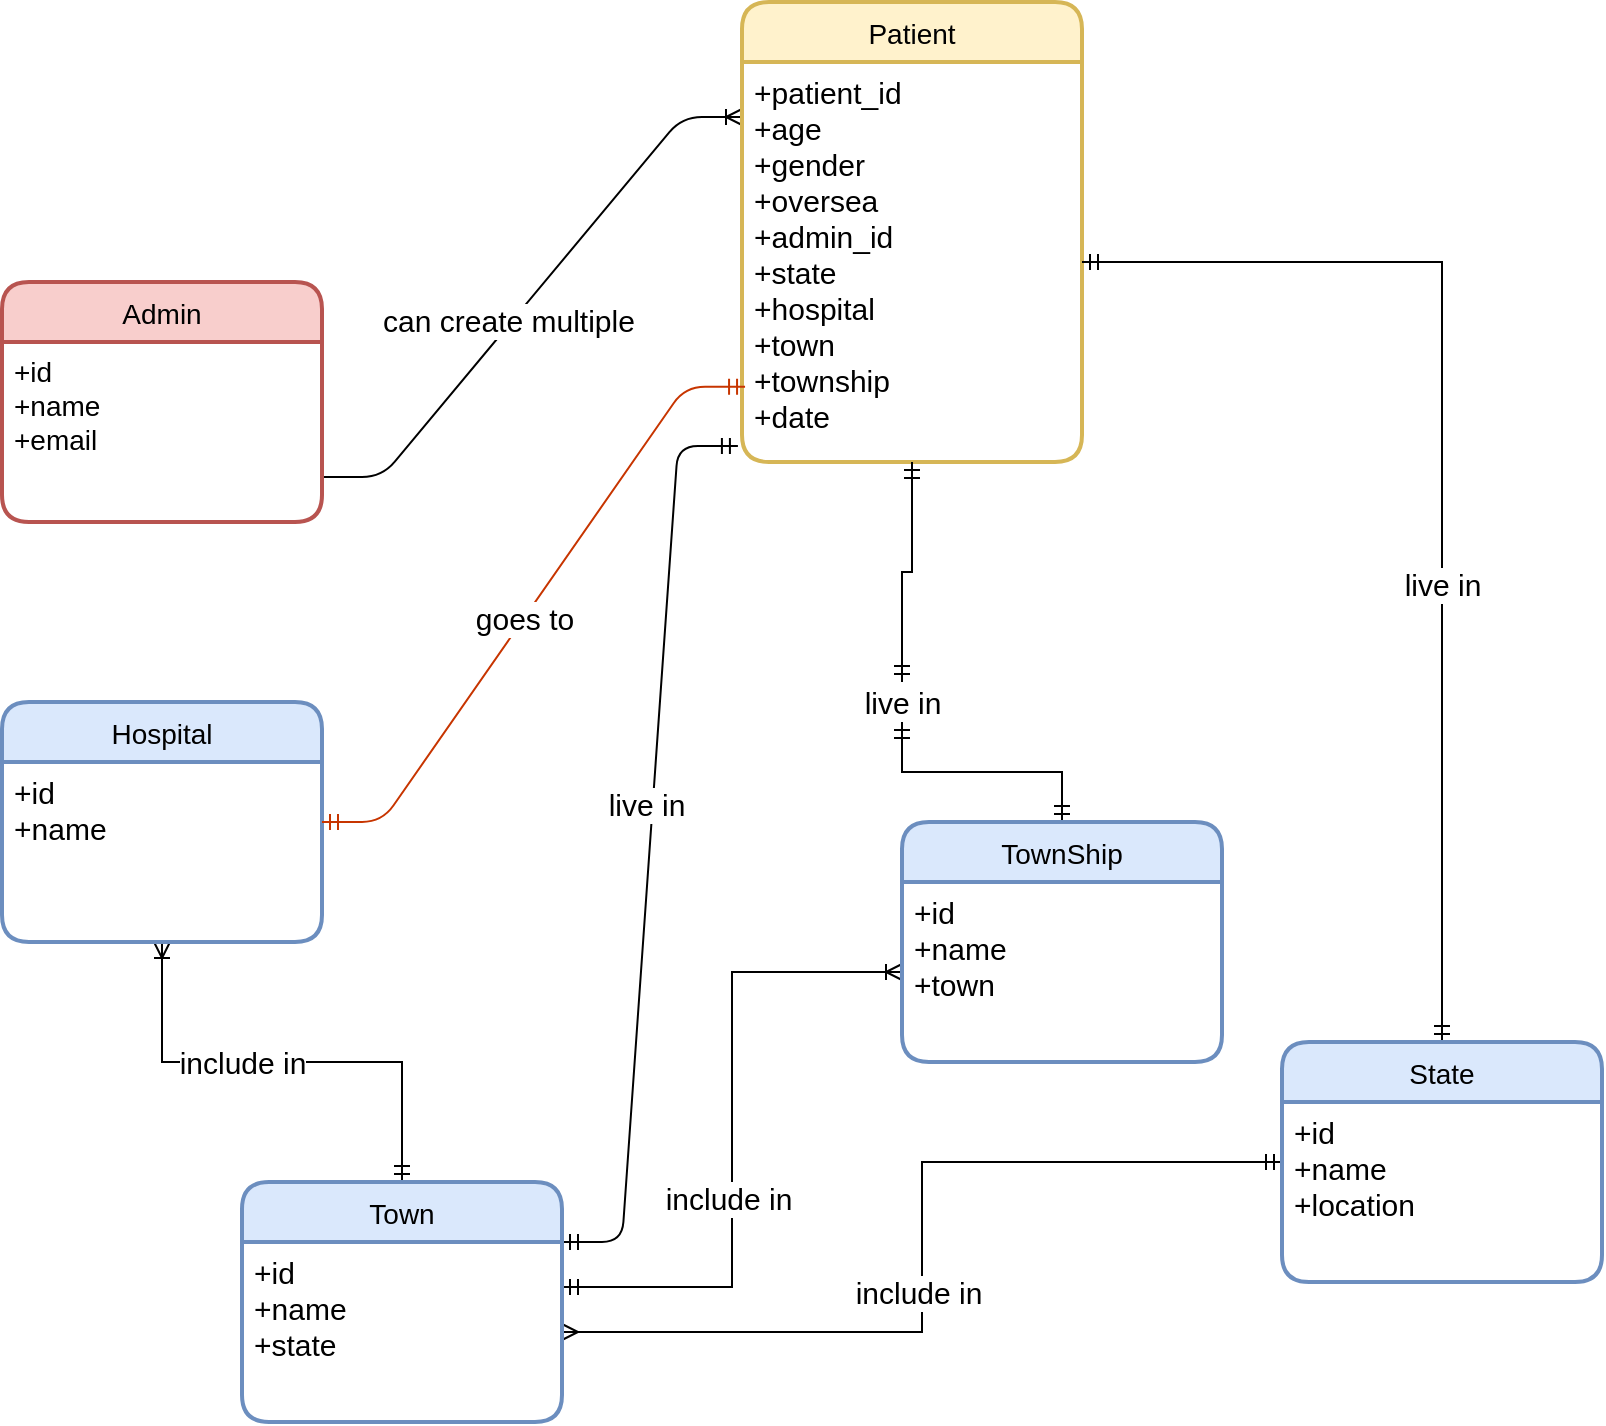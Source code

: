 <mxfile version="13.6.5" type="github">
  <diagram id="R2lEEEUBdFMjLlhIrx00" name="Page-1">
    <mxGraphModel dx="1106" dy="668" grid="1" gridSize="10" guides="1" tooltips="1" connect="1" arrows="1" fold="1" page="1" pageScale="1" pageWidth="850" pageHeight="1100" math="0" shadow="0" extFonts="Permanent Marker^https://fonts.googleapis.com/css?family=Permanent+Marker">
      <root>
        <mxCell id="0" />
        <mxCell id="1" parent="0" />
        <mxCell id="eiNZS6b0sh-f-awJWzOh-5" value="" style="edgeStyle=entityRelationEdgeStyle;fontSize=12;html=1;endArrow=ERoneToMany;exitX=1;exitY=0.75;exitDx=0;exitDy=0;entryX=0;entryY=0.25;entryDx=0;entryDy=0;" edge="1" parent="1" source="eiNZS6b0sh-f-awJWzOh-2" target="eiNZS6b0sh-f-awJWzOh-6">
          <mxGeometry width="100" height="100" relative="1" as="geometry">
            <mxPoint x="220" y="190" as="sourcePoint" />
            <mxPoint x="320" y="90" as="targetPoint" />
          </mxGeometry>
        </mxCell>
        <mxCell id="eiNZS6b0sh-f-awJWzOh-20" value="can create multiple" style="edgeLabel;html=1;align=center;verticalAlign=middle;resizable=0;points=[];fontSize=15;" vertex="1" connectable="0" parent="eiNZS6b0sh-f-awJWzOh-5">
          <mxGeometry x="-0.111" y="2" relative="1" as="geometry">
            <mxPoint as="offset" />
          </mxGeometry>
        </mxCell>
        <mxCell id="eiNZS6b0sh-f-awJWzOh-6" value="Patient" style="swimlane;childLayout=stackLayout;horizontal=1;startSize=30;horizontalStack=0;rounded=1;fontSize=14;fontStyle=0;strokeWidth=2;resizeParent=0;resizeLast=1;shadow=0;dashed=0;align=center;fillColor=#fff2cc;strokeColor=#d6b656;" vertex="1" parent="1">
          <mxGeometry x="410" y="50" width="170" height="230" as="geometry" />
        </mxCell>
        <mxCell id="eiNZS6b0sh-f-awJWzOh-7" value="+patient_id&#xa;+age&#xa;+gender&#xa;+oversea&#xa;+admin_id&#xa;+state&#xa;+hospital&#xa;+town&#xa;+township&#xa;+date&#xa;" style="align=left;strokeColor=none;fillColor=none;spacingLeft=4;fontSize=15;verticalAlign=top;resizable=0;rotatable=0;part=1;" vertex="1" parent="eiNZS6b0sh-f-awJWzOh-6">
          <mxGeometry y="30" width="170" height="200" as="geometry" />
        </mxCell>
        <mxCell id="eiNZS6b0sh-f-awJWzOh-46" style="edgeStyle=orthogonalEdgeStyle;rounded=0;orthogonalLoop=1;jettySize=auto;html=1;startArrow=ERoneToMany;startFill=0;endArrow=ERmandOne;endFill=0;fontSize=15;" edge="1" parent="1" source="eiNZS6b0sh-f-awJWzOh-10" target="eiNZS6b0sh-f-awJWzOh-14">
          <mxGeometry relative="1" as="geometry" />
        </mxCell>
        <mxCell id="eiNZS6b0sh-f-awJWzOh-47" value="include in" style="edgeLabel;html=1;align=center;verticalAlign=middle;resizable=0;points=[];fontSize=15;" vertex="1" connectable="0" parent="eiNZS6b0sh-f-awJWzOh-46">
          <mxGeometry x="-0.167" relative="1" as="geometry">
            <mxPoint as="offset" />
          </mxGeometry>
        </mxCell>
        <mxCell id="eiNZS6b0sh-f-awJWzOh-10" value="Hospital" style="swimlane;childLayout=stackLayout;horizontal=1;startSize=30;horizontalStack=0;rounded=1;fontSize=14;fontStyle=0;strokeWidth=2;resizeParent=0;resizeLast=1;shadow=0;dashed=0;align=center;fillColor=#dae8fc;strokeColor=#6c8ebf;" vertex="1" parent="1">
          <mxGeometry x="40" y="400" width="160" height="120" as="geometry" />
        </mxCell>
        <mxCell id="eiNZS6b0sh-f-awJWzOh-11" value="+id&#xa;+name&#xa;" style="align=left;strokeColor=none;fillColor=none;spacingLeft=4;fontSize=15;verticalAlign=top;resizable=0;rotatable=0;part=1;" vertex="1" parent="eiNZS6b0sh-f-awJWzOh-10">
          <mxGeometry y="30" width="160" height="90" as="geometry" />
        </mxCell>
        <mxCell id="eiNZS6b0sh-f-awJWzOh-22" value="" style="edgeStyle=entityRelationEdgeStyle;fontSize=12;html=1;endArrow=ERmandOne;startArrow=ERmandOne;exitX=1;exitY=0.333;exitDx=0;exitDy=0;exitPerimeter=0;entryX=0.009;entryY=0.812;entryDx=0;entryDy=0;entryPerimeter=0;fillColor=#fa6800;strokeColor=#C73500;" edge="1" parent="1" source="eiNZS6b0sh-f-awJWzOh-11" target="eiNZS6b0sh-f-awJWzOh-7">
          <mxGeometry width="100" height="100" relative="1" as="geometry">
            <mxPoint x="250" y="460" as="sourcePoint" />
            <mxPoint x="350" y="360" as="targetPoint" />
          </mxGeometry>
        </mxCell>
        <mxCell id="eiNZS6b0sh-f-awJWzOh-23" value="goes to" style="edgeLabel;html=1;align=center;verticalAlign=middle;resizable=0;points=[];fontSize=15;" vertex="1" connectable="0" parent="eiNZS6b0sh-f-awJWzOh-22">
          <mxGeometry x="-0.051" relative="1" as="geometry">
            <mxPoint as="offset" />
          </mxGeometry>
        </mxCell>
        <mxCell id="eiNZS6b0sh-f-awJWzOh-24" value="" style="edgeStyle=entityRelationEdgeStyle;fontSize=12;html=1;endArrow=ERmandOne;startArrow=ERmandOne;exitX=1;exitY=0.25;exitDx=0;exitDy=0;entryX=-0.012;entryY=0.96;entryDx=0;entryDy=0;entryPerimeter=0;" edge="1" parent="1" source="eiNZS6b0sh-f-awJWzOh-14" target="eiNZS6b0sh-f-awJWzOh-7">
          <mxGeometry width="100" height="100" relative="1" as="geometry">
            <mxPoint x="310" y="540" as="sourcePoint" />
            <mxPoint x="410" y="440" as="targetPoint" />
          </mxGeometry>
        </mxCell>
        <mxCell id="eiNZS6b0sh-f-awJWzOh-25" value="live in" style="edgeLabel;html=1;align=center;verticalAlign=middle;resizable=0;points=[];fontSize=15;" vertex="1" connectable="0" parent="eiNZS6b0sh-f-awJWzOh-24">
          <mxGeometry x="0.087" y="4" relative="1" as="geometry">
            <mxPoint as="offset" />
          </mxGeometry>
        </mxCell>
        <mxCell id="eiNZS6b0sh-f-awJWzOh-33" style="edgeStyle=orthogonalEdgeStyle;rounded=0;orthogonalLoop=1;jettySize=auto;html=1;fontSize=15;endArrow=ERmandOne;endFill=0;startArrow=ERmandOne;startFill=0;" edge="1" parent="1" source="eiNZS6b0sh-f-awJWzOh-34" target="eiNZS6b0sh-f-awJWzOh-12">
          <mxGeometry relative="1" as="geometry" />
        </mxCell>
        <mxCell id="eiNZS6b0sh-f-awJWzOh-34" value="live in" style="text;html=1;align=center;verticalAlign=middle;resizable=0;points=[];autosize=1;fontSize=15;" vertex="1" parent="1">
          <mxGeometry x="465" y="390" width="50" height="20" as="geometry" />
        </mxCell>
        <mxCell id="eiNZS6b0sh-f-awJWzOh-35" style="edgeStyle=orthogonalEdgeStyle;rounded=0;orthogonalLoop=1;jettySize=auto;html=1;fontSize=15;endArrow=ERmandOne;endFill=0;startArrow=ERmandOne;startFill=0;" edge="1" parent="1" source="eiNZS6b0sh-f-awJWzOh-7" target="eiNZS6b0sh-f-awJWzOh-34">
          <mxGeometry relative="1" as="geometry">
            <mxPoint x="490" y="250" as="sourcePoint" />
            <mxPoint x="530" y="580" as="targetPoint" />
          </mxGeometry>
        </mxCell>
        <mxCell id="eiNZS6b0sh-f-awJWzOh-36" style="edgeStyle=orthogonalEdgeStyle;rounded=0;orthogonalLoop=1;jettySize=auto;html=1;entryX=0.5;entryY=0;entryDx=0;entryDy=0;startArrow=ERmandOne;startFill=0;endArrow=ERmandOne;endFill=0;fontSize=15;" edge="1" parent="1" source="eiNZS6b0sh-f-awJWzOh-7" target="eiNZS6b0sh-f-awJWzOh-16">
          <mxGeometry relative="1" as="geometry" />
        </mxCell>
        <mxCell id="eiNZS6b0sh-f-awJWzOh-37" value="live in&lt;br&gt;" style="edgeLabel;html=1;align=center;verticalAlign=middle;resizable=0;points=[];fontSize=15;" vertex="1" connectable="0" parent="eiNZS6b0sh-f-awJWzOh-36">
          <mxGeometry x="0.194" relative="1" as="geometry">
            <mxPoint as="offset" />
          </mxGeometry>
        </mxCell>
        <mxCell id="eiNZS6b0sh-f-awJWzOh-41" style="edgeStyle=orthogonalEdgeStyle;rounded=0;orthogonalLoop=1;jettySize=auto;html=1;entryX=1;entryY=0.5;entryDx=0;entryDy=0;startArrow=ERmandOne;startFill=0;endArrow=ERmany;endFill=0;fontSize=15;" edge="1" parent="1" source="eiNZS6b0sh-f-awJWzOh-16" target="eiNZS6b0sh-f-awJWzOh-15">
          <mxGeometry relative="1" as="geometry" />
        </mxCell>
        <mxCell id="eiNZS6b0sh-f-awJWzOh-43" value="include in" style="edgeLabel;html=1;align=center;verticalAlign=middle;resizable=0;points=[];fontSize=15;" vertex="1" connectable="0" parent="eiNZS6b0sh-f-awJWzOh-41">
          <mxGeometry x="0.099" y="-2" relative="1" as="geometry">
            <mxPoint as="offset" />
          </mxGeometry>
        </mxCell>
        <mxCell id="eiNZS6b0sh-f-awJWzOh-16" value="State" style="swimlane;childLayout=stackLayout;horizontal=1;startSize=30;horizontalStack=0;rounded=1;fontSize=14;fontStyle=0;strokeWidth=2;resizeParent=0;resizeLast=1;shadow=0;dashed=0;align=center;fillColor=#dae8fc;strokeColor=#6c8ebf;" vertex="1" parent="1">
          <mxGeometry x="680" y="570" width="160" height="120" as="geometry" />
        </mxCell>
        <mxCell id="eiNZS6b0sh-f-awJWzOh-17" value="+id&#xa;+name&#xa;+location" style="align=left;strokeColor=none;fillColor=none;spacingLeft=4;fontSize=15;verticalAlign=top;resizable=0;rotatable=0;part=1;" vertex="1" parent="eiNZS6b0sh-f-awJWzOh-16">
          <mxGeometry y="30" width="160" height="90" as="geometry" />
        </mxCell>
        <mxCell id="eiNZS6b0sh-f-awJWzOh-42" style="edgeStyle=orthogonalEdgeStyle;rounded=0;orthogonalLoop=1;jettySize=auto;html=1;entryX=1;entryY=0.25;entryDx=0;entryDy=0;startArrow=ERoneToMany;startFill=0;endArrow=ERmandOne;endFill=0;fontSize=15;" edge="1" parent="1" source="eiNZS6b0sh-f-awJWzOh-13" target="eiNZS6b0sh-f-awJWzOh-15">
          <mxGeometry relative="1" as="geometry" />
        </mxCell>
        <mxCell id="eiNZS6b0sh-f-awJWzOh-44" value="include in" style="edgeLabel;html=1;align=center;verticalAlign=middle;resizable=0;points=[];fontSize=15;" vertex="1" connectable="0" parent="eiNZS6b0sh-f-awJWzOh-42">
          <mxGeometry x="0.209" y="-2" relative="1" as="geometry">
            <mxPoint as="offset" />
          </mxGeometry>
        </mxCell>
        <mxCell id="eiNZS6b0sh-f-awJWzOh-12" value="TownShip" style="swimlane;childLayout=stackLayout;horizontal=1;startSize=30;horizontalStack=0;rounded=1;fontSize=14;fontStyle=0;strokeWidth=2;resizeParent=0;resizeLast=1;shadow=0;dashed=0;align=center;fillColor=#dae8fc;strokeColor=#6c8ebf;" vertex="1" parent="1">
          <mxGeometry x="490" y="460" width="160" height="120" as="geometry" />
        </mxCell>
        <mxCell id="eiNZS6b0sh-f-awJWzOh-13" value="+id&#xa;+name&#xa;+town" style="align=left;strokeColor=none;fillColor=none;spacingLeft=4;fontSize=15;verticalAlign=top;resizable=0;rotatable=0;part=1;" vertex="1" parent="eiNZS6b0sh-f-awJWzOh-12">
          <mxGeometry y="30" width="160" height="90" as="geometry" />
        </mxCell>
        <mxCell id="eiNZS6b0sh-f-awJWzOh-14" value="Town" style="swimlane;childLayout=stackLayout;horizontal=1;startSize=30;horizontalStack=0;rounded=1;fontSize=14;fontStyle=0;strokeWidth=2;resizeParent=0;resizeLast=1;shadow=0;dashed=0;align=center;fillColor=#dae8fc;strokeColor=#6c8ebf;" vertex="1" parent="1">
          <mxGeometry x="160" y="640" width="160" height="120" as="geometry" />
        </mxCell>
        <mxCell id="eiNZS6b0sh-f-awJWzOh-15" value="+id&#xa;+name&#xa;+state" style="align=left;strokeColor=none;fillColor=none;spacingLeft=4;fontSize=15;verticalAlign=top;resizable=0;rotatable=0;part=1;" vertex="1" parent="eiNZS6b0sh-f-awJWzOh-14">
          <mxGeometry y="30" width="160" height="90" as="geometry" />
        </mxCell>
        <mxCell id="eiNZS6b0sh-f-awJWzOh-1" value="Admin" style="swimlane;childLayout=stackLayout;horizontal=1;startSize=30;horizontalStack=0;rounded=1;fontSize=14;fontStyle=0;strokeWidth=2;resizeParent=0;resizeLast=1;shadow=0;dashed=0;align=center;fillColor=#f8cecc;strokeColor=#b85450;" vertex="1" parent="1">
          <mxGeometry x="40" y="190" width="160" height="120" as="geometry" />
        </mxCell>
        <mxCell id="eiNZS6b0sh-f-awJWzOh-2" value="+id&#xa;+name&#xa;+email" style="align=left;strokeColor=none;fillColor=none;spacingLeft=4;fontSize=14;verticalAlign=top;resizable=0;rotatable=0;part=1;" vertex="1" parent="eiNZS6b0sh-f-awJWzOh-1">
          <mxGeometry y="30" width="160" height="90" as="geometry" />
        </mxCell>
      </root>
    </mxGraphModel>
  </diagram>
</mxfile>
